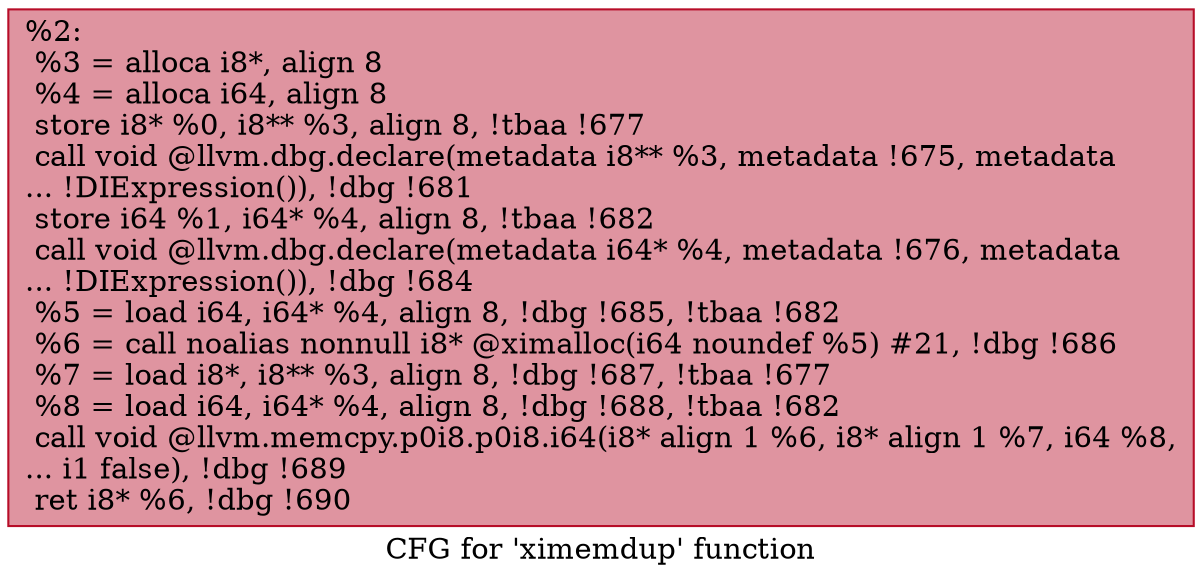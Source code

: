 digraph "CFG for 'ximemdup' function" {
	label="CFG for 'ximemdup' function";

	Node0xaf5700 [shape=record,color="#b70d28ff", style=filled, fillcolor="#b70d2870",label="{%2:\l  %3 = alloca i8*, align 8\l  %4 = alloca i64, align 8\l  store i8* %0, i8** %3, align 8, !tbaa !677\l  call void @llvm.dbg.declare(metadata i8** %3, metadata !675, metadata\l... !DIExpression()), !dbg !681\l  store i64 %1, i64* %4, align 8, !tbaa !682\l  call void @llvm.dbg.declare(metadata i64* %4, metadata !676, metadata\l... !DIExpression()), !dbg !684\l  %5 = load i64, i64* %4, align 8, !dbg !685, !tbaa !682\l  %6 = call noalias nonnull i8* @ximalloc(i64 noundef %5) #21, !dbg !686\l  %7 = load i8*, i8** %3, align 8, !dbg !687, !tbaa !677\l  %8 = load i64, i64* %4, align 8, !dbg !688, !tbaa !682\l  call void @llvm.memcpy.p0i8.p0i8.i64(i8* align 1 %6, i8* align 1 %7, i64 %8,\l... i1 false), !dbg !689\l  ret i8* %6, !dbg !690\l}"];
}
